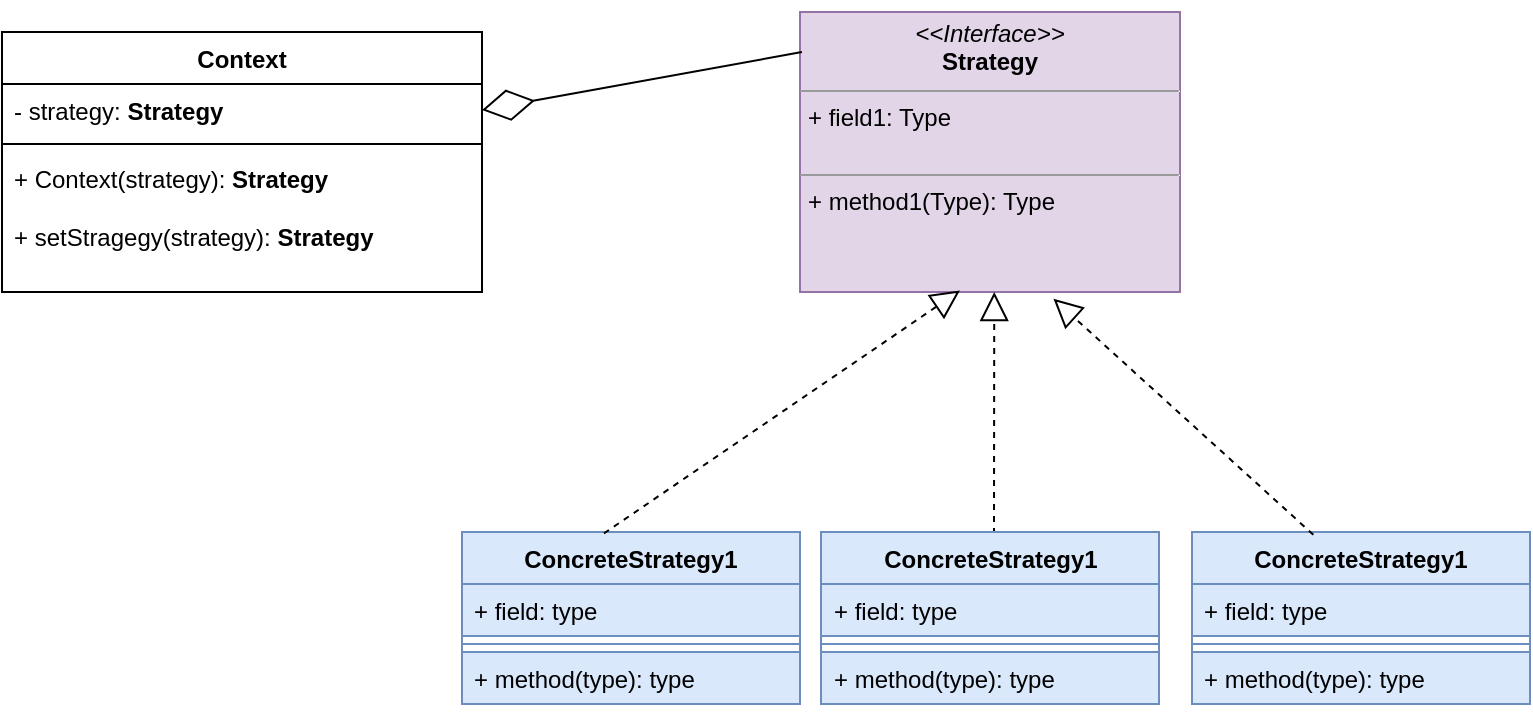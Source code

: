 <mxfile version="22.1.11" type="device">
  <diagram id="C5RBs43oDa-KdzZeNtuy" name="Page-1">
    <mxGraphModel dx="1206" dy="809" grid="1" gridSize="10" guides="1" tooltips="1" connect="1" arrows="1" fold="1" page="1" pageScale="1" pageWidth="827" pageHeight="1169" math="0" shadow="0">
      <root>
        <mxCell id="WIyWlLk6GJQsqaUBKTNV-0" />
        <mxCell id="WIyWlLk6GJQsqaUBKTNV-1" parent="WIyWlLk6GJQsqaUBKTNV-0" />
        <mxCell id="c0lbeaMSm3dweyU-7l_X-1" value="&lt;p style=&quot;margin:0px;margin-top:4px;text-align:center;&quot;&gt;&lt;i&gt;&amp;lt;&amp;lt;Interface&amp;gt;&amp;gt;&lt;/i&gt;&lt;br&gt;&lt;b&gt;Strategy&lt;/b&gt;&lt;/p&gt;&lt;hr size=&quot;1&quot;&gt;&lt;p style=&quot;margin:0px;margin-left:4px;&quot;&gt;+ field1: Type&lt;br&gt;&lt;br&gt;&lt;/p&gt;&lt;hr size=&quot;1&quot;&gt;&lt;p style=&quot;margin:0px;margin-left:4px;&quot;&gt;+ method1(Type): Type&lt;br&gt;&lt;br&gt;&lt;/p&gt;" style="verticalAlign=top;align=left;overflow=fill;fontSize=12;fontFamily=Helvetica;html=1;whiteSpace=wrap;fillColor=#e1d5e7;strokeColor=#9673a6;strokeWidth=1;" vertex="1" parent="WIyWlLk6GJQsqaUBKTNV-1">
          <mxGeometry x="449" y="120" width="190" height="140" as="geometry" />
        </mxCell>
        <mxCell id="c0lbeaMSm3dweyU-7l_X-2" value="" style="endArrow=block;dashed=1;endFill=0;endSize=12;html=1;rounded=1;entryX=0.575;entryY=0.99;entryDx=0;entryDy=0;entryPerimeter=0;strokeColor=default;strokeWidth=1;" edge="1" parent="WIyWlLk6GJQsqaUBKTNV-1">
          <mxGeometry width="160" relative="1" as="geometry">
            <mxPoint x="546" y="381" as="sourcePoint" />
            <mxPoint x="546.13" y="260.0" as="targetPoint" />
          </mxGeometry>
        </mxCell>
        <mxCell id="c0lbeaMSm3dweyU-7l_X-3" value="ConcreteStrategy1" style="swimlane;fontStyle=1;align=center;verticalAlign=top;childLayout=stackLayout;horizontal=1;startSize=26;horizontalStack=0;resizeParent=1;resizeParentMax=0;resizeLast=0;collapsible=1;marginBottom=0;whiteSpace=wrap;html=1;fillColor=#dae8fc;strokeColor=#6c8ebf;" vertex="1" parent="WIyWlLk6GJQsqaUBKTNV-1">
          <mxGeometry x="459.5" y="380" width="169" height="86" as="geometry" />
        </mxCell>
        <mxCell id="c0lbeaMSm3dweyU-7l_X-4" value="+ field: type" style="text;strokeColor=#6c8ebf;fillColor=#dae8fc;align=left;verticalAlign=top;spacingLeft=4;spacingRight=4;overflow=hidden;rotatable=0;points=[[0,0.5],[1,0.5]];portConstraint=eastwest;whiteSpace=wrap;html=1;" vertex="1" parent="c0lbeaMSm3dweyU-7l_X-3">
          <mxGeometry y="26" width="169" height="26" as="geometry" />
        </mxCell>
        <mxCell id="c0lbeaMSm3dweyU-7l_X-5" value="" style="line;strokeWidth=1;fillColor=#dae8fc;align=left;verticalAlign=middle;spacingTop=-1;spacingLeft=3;spacingRight=3;rotatable=0;labelPosition=right;points=[];portConstraint=eastwest;strokeColor=#6c8ebf;" vertex="1" parent="c0lbeaMSm3dweyU-7l_X-3">
          <mxGeometry y="52" width="169" height="8" as="geometry" />
        </mxCell>
        <mxCell id="c0lbeaMSm3dweyU-7l_X-6" value="+ method(type): type" style="text;strokeColor=#6c8ebf;fillColor=#dae8fc;align=left;verticalAlign=top;spacingLeft=4;spacingRight=4;overflow=hidden;rotatable=0;points=[[0,0.5],[1,0.5]];portConstraint=eastwest;whiteSpace=wrap;html=1;" vertex="1" parent="c0lbeaMSm3dweyU-7l_X-3">
          <mxGeometry y="60" width="169" height="26" as="geometry" />
        </mxCell>
        <mxCell id="c0lbeaMSm3dweyU-7l_X-7" value="ConcreteStrategy1" style="swimlane;fontStyle=1;align=center;verticalAlign=top;childLayout=stackLayout;horizontal=1;startSize=26;horizontalStack=0;resizeParent=1;resizeParentMax=0;resizeLast=0;collapsible=1;marginBottom=0;whiteSpace=wrap;html=1;fillColor=#dae8fc;strokeColor=#6c8ebf;" vertex="1" parent="WIyWlLk6GJQsqaUBKTNV-1">
          <mxGeometry x="645" y="380" width="169" height="86" as="geometry" />
        </mxCell>
        <mxCell id="c0lbeaMSm3dweyU-7l_X-8" value="+ field: type" style="text;strokeColor=#6c8ebf;fillColor=#dae8fc;align=left;verticalAlign=top;spacingLeft=4;spacingRight=4;overflow=hidden;rotatable=0;points=[[0,0.5],[1,0.5]];portConstraint=eastwest;whiteSpace=wrap;html=1;" vertex="1" parent="c0lbeaMSm3dweyU-7l_X-7">
          <mxGeometry y="26" width="169" height="26" as="geometry" />
        </mxCell>
        <mxCell id="c0lbeaMSm3dweyU-7l_X-9" value="" style="line;strokeWidth=1;fillColor=#dae8fc;align=left;verticalAlign=middle;spacingTop=-1;spacingLeft=3;spacingRight=3;rotatable=0;labelPosition=right;points=[];portConstraint=eastwest;strokeColor=#6c8ebf;" vertex="1" parent="c0lbeaMSm3dweyU-7l_X-7">
          <mxGeometry y="52" width="169" height="8" as="geometry" />
        </mxCell>
        <mxCell id="c0lbeaMSm3dweyU-7l_X-10" value="+ method(type): type" style="text;strokeColor=#6c8ebf;fillColor=#dae8fc;align=left;verticalAlign=top;spacingLeft=4;spacingRight=4;overflow=hidden;rotatable=0;points=[[0,0.5],[1,0.5]];portConstraint=eastwest;whiteSpace=wrap;html=1;" vertex="1" parent="c0lbeaMSm3dweyU-7l_X-7">
          <mxGeometry y="60" width="169" height="26" as="geometry" />
        </mxCell>
        <mxCell id="c0lbeaMSm3dweyU-7l_X-11" value="" style="endArrow=block;dashed=1;endFill=0;endSize=12;html=1;rounded=1;entryX=0.667;entryY=1.024;entryDx=0;entryDy=0;entryPerimeter=0;strokeColor=default;strokeWidth=1;exitX=0.359;exitY=0.016;exitDx=0;exitDy=0;exitPerimeter=0;" edge="1" parent="WIyWlLk6GJQsqaUBKTNV-1" source="c0lbeaMSm3dweyU-7l_X-7" target="c0lbeaMSm3dweyU-7l_X-1">
          <mxGeometry width="160" relative="1" as="geometry">
            <mxPoint x="556" y="391" as="sourcePoint" />
            <mxPoint x="556.13" y="270.0" as="targetPoint" />
          </mxGeometry>
        </mxCell>
        <mxCell id="c0lbeaMSm3dweyU-7l_X-12" value="ConcreteStrategy1" style="swimlane;fontStyle=1;align=center;verticalAlign=top;childLayout=stackLayout;horizontal=1;startSize=26;horizontalStack=0;resizeParent=1;resizeParentMax=0;resizeLast=0;collapsible=1;marginBottom=0;whiteSpace=wrap;html=1;fillColor=#dae8fc;strokeColor=#6c8ebf;" vertex="1" parent="WIyWlLk6GJQsqaUBKTNV-1">
          <mxGeometry x="280" y="380" width="169" height="86" as="geometry" />
        </mxCell>
        <mxCell id="c0lbeaMSm3dweyU-7l_X-13" value="+ field: type" style="text;strokeColor=#6c8ebf;fillColor=#dae8fc;align=left;verticalAlign=top;spacingLeft=4;spacingRight=4;overflow=hidden;rotatable=0;points=[[0,0.5],[1,0.5]];portConstraint=eastwest;whiteSpace=wrap;html=1;" vertex="1" parent="c0lbeaMSm3dweyU-7l_X-12">
          <mxGeometry y="26" width="169" height="26" as="geometry" />
        </mxCell>
        <mxCell id="c0lbeaMSm3dweyU-7l_X-14" value="" style="line;strokeWidth=1;fillColor=#dae8fc;align=left;verticalAlign=middle;spacingTop=-1;spacingLeft=3;spacingRight=3;rotatable=0;labelPosition=right;points=[];portConstraint=eastwest;strokeColor=#6c8ebf;" vertex="1" parent="c0lbeaMSm3dweyU-7l_X-12">
          <mxGeometry y="52" width="169" height="8" as="geometry" />
        </mxCell>
        <mxCell id="c0lbeaMSm3dweyU-7l_X-15" value="+ method(type): type" style="text;strokeColor=#6c8ebf;fillColor=#dae8fc;align=left;verticalAlign=top;spacingLeft=4;spacingRight=4;overflow=hidden;rotatable=0;points=[[0,0.5],[1,0.5]];portConstraint=eastwest;whiteSpace=wrap;html=1;" vertex="1" parent="c0lbeaMSm3dweyU-7l_X-12">
          <mxGeometry y="60" width="169" height="26" as="geometry" />
        </mxCell>
        <mxCell id="c0lbeaMSm3dweyU-7l_X-16" value="" style="endArrow=block;dashed=1;endFill=0;endSize=12;html=1;rounded=1;entryX=0.421;entryY=0.995;entryDx=0;entryDy=0;entryPerimeter=0;strokeColor=default;strokeWidth=1;exitX=0.42;exitY=0.008;exitDx=0;exitDy=0;exitPerimeter=0;" edge="1" parent="WIyWlLk6GJQsqaUBKTNV-1" source="c0lbeaMSm3dweyU-7l_X-12" target="c0lbeaMSm3dweyU-7l_X-1">
          <mxGeometry width="160" relative="1" as="geometry">
            <mxPoint x="556" y="391" as="sourcePoint" />
            <mxPoint x="556.13" y="270.0" as="targetPoint" />
          </mxGeometry>
        </mxCell>
        <mxCell id="c0lbeaMSm3dweyU-7l_X-17" value="Context" style="swimlane;fontStyle=1;align=center;verticalAlign=top;childLayout=stackLayout;horizontal=1;startSize=26;horizontalStack=0;resizeParent=1;resizeParentMax=0;resizeLast=0;collapsible=1;marginBottom=0;whiteSpace=wrap;html=1;" vertex="1" parent="WIyWlLk6GJQsqaUBKTNV-1">
          <mxGeometry x="50" y="130" width="240" height="130" as="geometry" />
        </mxCell>
        <mxCell id="c0lbeaMSm3dweyU-7l_X-18" value="- strategy:&amp;nbsp;&lt;b style=&quot;border-color: var(--border-color); text-align: center;&quot;&gt;Strategy&lt;/b&gt;" style="text;strokeColor=none;fillColor=none;align=left;verticalAlign=top;spacingLeft=4;spacingRight=4;overflow=hidden;rotatable=0;points=[[0,0.5],[1,0.5]];portConstraint=eastwest;whiteSpace=wrap;html=1;" vertex="1" parent="c0lbeaMSm3dweyU-7l_X-17">
          <mxGeometry y="26" width="240" height="26" as="geometry" />
        </mxCell>
        <mxCell id="c0lbeaMSm3dweyU-7l_X-19" value="" style="line;strokeWidth=1;fillColor=none;align=left;verticalAlign=middle;spacingTop=-1;spacingLeft=3;spacingRight=3;rotatable=0;labelPosition=right;points=[];portConstraint=eastwest;strokeColor=inherit;" vertex="1" parent="c0lbeaMSm3dweyU-7l_X-17">
          <mxGeometry y="52" width="240" height="8" as="geometry" />
        </mxCell>
        <mxCell id="c0lbeaMSm3dweyU-7l_X-20" value="+ Context(strategy):&amp;nbsp;&lt;b style=&quot;border-color: var(--border-color); text-align: center;&quot;&gt;Strategy&lt;br&gt;&lt;/b&gt;&lt;br&gt;+ setStragegy(strategy):&amp;nbsp;&lt;b style=&quot;border-color: var(--border-color); text-align: center;&quot;&gt;Strategy&lt;/b&gt;" style="text;strokeColor=none;fillColor=none;align=left;verticalAlign=top;spacingLeft=4;spacingRight=4;overflow=hidden;rotatable=0;points=[[0,0.5],[1,0.5]];portConstraint=eastwest;whiteSpace=wrap;html=1;" vertex="1" parent="c0lbeaMSm3dweyU-7l_X-17">
          <mxGeometry y="60" width="240" height="70" as="geometry" />
        </mxCell>
        <mxCell id="c0lbeaMSm3dweyU-7l_X-21" value="" style="endArrow=diamondThin;endFill=0;endSize=24;html=1;rounded=0;entryX=1;entryY=0.5;entryDx=0;entryDy=0;exitX=0.005;exitY=0.143;exitDx=0;exitDy=0;exitPerimeter=0;" edge="1" parent="WIyWlLk6GJQsqaUBKTNV-1" source="c0lbeaMSm3dweyU-7l_X-1" target="c0lbeaMSm3dweyU-7l_X-18">
          <mxGeometry width="160" relative="1" as="geometry">
            <mxPoint x="90" y="350" as="sourcePoint" />
            <mxPoint x="250" y="350" as="targetPoint" />
          </mxGeometry>
        </mxCell>
      </root>
    </mxGraphModel>
  </diagram>
</mxfile>
